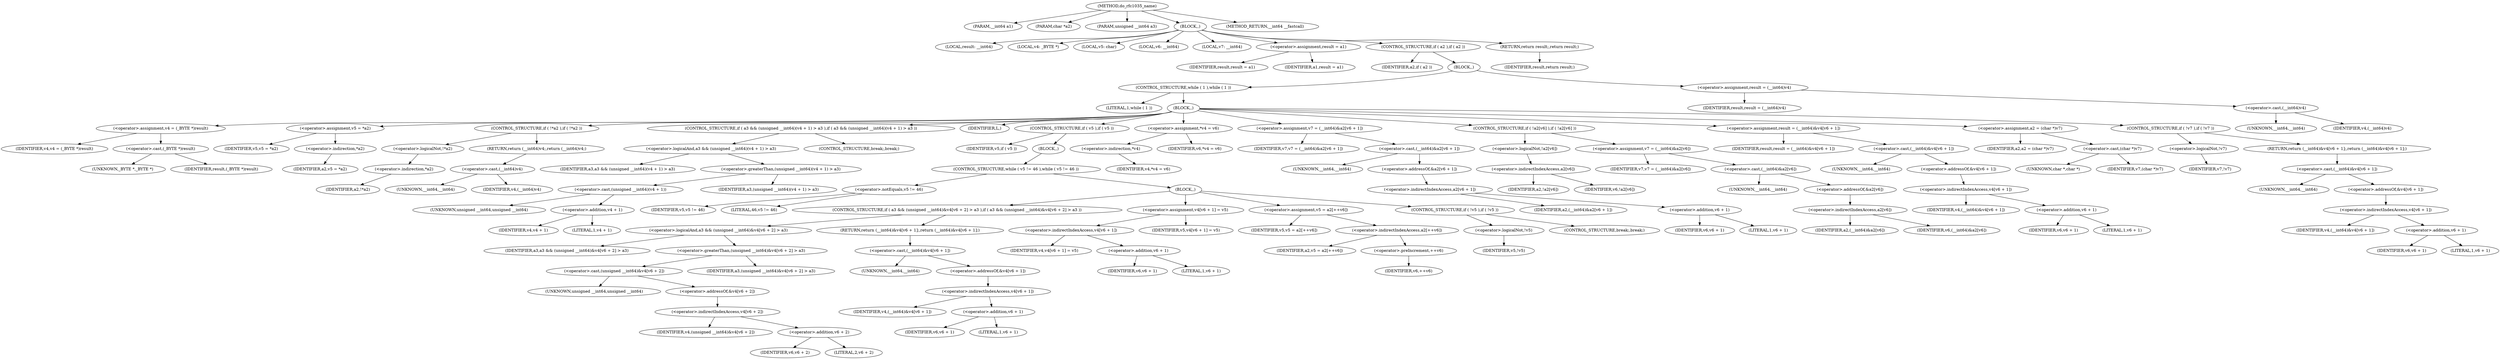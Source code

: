 digraph do_rfc1035_name {  
"1000106" [label = "(METHOD,do_rfc1035_name)" ]
"1000107" [label = "(PARAM,__int64 a1)" ]
"1000108" [label = "(PARAM,char *a2)" ]
"1000109" [label = "(PARAM,unsigned __int64 a3)" ]
"1000110" [label = "(BLOCK,,)" ]
"1000111" [label = "(LOCAL,result: __int64)" ]
"1000112" [label = "(LOCAL,v4: _BYTE *)" ]
"1000113" [label = "(LOCAL,v5: char)" ]
"1000114" [label = "(LOCAL,v6: __int64)" ]
"1000115" [label = "(LOCAL,v7: __int64)" ]
"1000116" [label = "(<operator>.assignment,result = a1)" ]
"1000117" [label = "(IDENTIFIER,result,result = a1)" ]
"1000118" [label = "(IDENTIFIER,a1,result = a1)" ]
"1000119" [label = "(CONTROL_STRUCTURE,if ( a2 ),if ( a2 ))" ]
"1000120" [label = "(IDENTIFIER,a2,if ( a2 ))" ]
"1000121" [label = "(BLOCK,,)" ]
"1000122" [label = "(CONTROL_STRUCTURE,while ( 1 ),while ( 1 ))" ]
"1000123" [label = "(LITERAL,1,while ( 1 ))" ]
"1000124" [label = "(BLOCK,,)" ]
"1000125" [label = "(<operator>.assignment,v4 = (_BYTE *)result)" ]
"1000126" [label = "(IDENTIFIER,v4,v4 = (_BYTE *)result)" ]
"1000127" [label = "(<operator>.cast,(_BYTE *)result)" ]
"1000128" [label = "(UNKNOWN,_BYTE *,_BYTE *)" ]
"1000129" [label = "(IDENTIFIER,result,(_BYTE *)result)" ]
"1000130" [label = "(<operator>.assignment,v5 = *a2)" ]
"1000131" [label = "(IDENTIFIER,v5,v5 = *a2)" ]
"1000132" [label = "(<operator>.indirection,*a2)" ]
"1000133" [label = "(IDENTIFIER,a2,v5 = *a2)" ]
"1000134" [label = "(CONTROL_STRUCTURE,if ( !*a2 ),if ( !*a2 ))" ]
"1000135" [label = "(<operator>.logicalNot,!*a2)" ]
"1000136" [label = "(<operator>.indirection,*a2)" ]
"1000137" [label = "(IDENTIFIER,a2,!*a2)" ]
"1000138" [label = "(RETURN,return (__int64)v4;,return (__int64)v4;)" ]
"1000139" [label = "(<operator>.cast,(__int64)v4)" ]
"1000140" [label = "(UNKNOWN,__int64,__int64)" ]
"1000141" [label = "(IDENTIFIER,v4,(__int64)v4)" ]
"1000142" [label = "(CONTROL_STRUCTURE,if ( a3 && (unsigned __int64)(v4 + 1) > a3 ),if ( a3 && (unsigned __int64)(v4 + 1) > a3 ))" ]
"1000143" [label = "(<operator>.logicalAnd,a3 && (unsigned __int64)(v4 + 1) > a3)" ]
"1000144" [label = "(IDENTIFIER,a3,a3 && (unsigned __int64)(v4 + 1) > a3)" ]
"1000145" [label = "(<operator>.greaterThan,(unsigned __int64)(v4 + 1) > a3)" ]
"1000146" [label = "(<operator>.cast,(unsigned __int64)(v4 + 1))" ]
"1000147" [label = "(UNKNOWN,unsigned __int64,unsigned __int64)" ]
"1000148" [label = "(<operator>.addition,v4 + 1)" ]
"1000149" [label = "(IDENTIFIER,v4,v4 + 1)" ]
"1000150" [label = "(LITERAL,1,v4 + 1)" ]
"1000151" [label = "(IDENTIFIER,a3,(unsigned __int64)(v4 + 1) > a3)" ]
"1000152" [label = "(CONTROL_STRUCTURE,break;,break;)" ]
"1000153" [label = "(IDENTIFIER,L,)" ]
"1000154" [label = "(CONTROL_STRUCTURE,if ( v5 ),if ( v5 ))" ]
"1000155" [label = "(IDENTIFIER,v5,if ( v5 ))" ]
"1000156" [label = "(BLOCK,,)" ]
"1000157" [label = "(CONTROL_STRUCTURE,while ( v5 != 46 ),while ( v5 != 46 ))" ]
"1000158" [label = "(<operator>.notEquals,v5 != 46)" ]
"1000159" [label = "(IDENTIFIER,v5,v5 != 46)" ]
"1000160" [label = "(LITERAL,46,v5 != 46)" ]
"1000161" [label = "(BLOCK,,)" ]
"1000162" [label = "(CONTROL_STRUCTURE,if ( a3 && (unsigned __int64)&v4[v6 + 2] > a3 ),if ( a3 && (unsigned __int64)&v4[v6 + 2] > a3 ))" ]
"1000163" [label = "(<operator>.logicalAnd,a3 && (unsigned __int64)&v4[v6 + 2] > a3)" ]
"1000164" [label = "(IDENTIFIER,a3,a3 && (unsigned __int64)&v4[v6 + 2] > a3)" ]
"1000165" [label = "(<operator>.greaterThan,(unsigned __int64)&v4[v6 + 2] > a3)" ]
"1000166" [label = "(<operator>.cast,(unsigned __int64)&v4[v6 + 2])" ]
"1000167" [label = "(UNKNOWN,unsigned __int64,unsigned __int64)" ]
"1000168" [label = "(<operator>.addressOf,&v4[v6 + 2])" ]
"1000169" [label = "(<operator>.indirectIndexAccess,v4[v6 + 2])" ]
"1000170" [label = "(IDENTIFIER,v4,(unsigned __int64)&v4[v6 + 2])" ]
"1000171" [label = "(<operator>.addition,v6 + 2)" ]
"1000172" [label = "(IDENTIFIER,v6,v6 + 2)" ]
"1000173" [label = "(LITERAL,2,v6 + 2)" ]
"1000174" [label = "(IDENTIFIER,a3,(unsigned __int64)&v4[v6 + 2] > a3)" ]
"1000175" [label = "(RETURN,return (__int64)&v4[v6 + 1];,return (__int64)&v4[v6 + 1];)" ]
"1000176" [label = "(<operator>.cast,(__int64)&v4[v6 + 1])" ]
"1000177" [label = "(UNKNOWN,__int64,__int64)" ]
"1000178" [label = "(<operator>.addressOf,&v4[v6 + 1])" ]
"1000179" [label = "(<operator>.indirectIndexAccess,v4[v6 + 1])" ]
"1000180" [label = "(IDENTIFIER,v4,(__int64)&v4[v6 + 1])" ]
"1000181" [label = "(<operator>.addition,v6 + 1)" ]
"1000182" [label = "(IDENTIFIER,v6,v6 + 1)" ]
"1000183" [label = "(LITERAL,1,v6 + 1)" ]
"1000184" [label = "(<operator>.assignment,v4[v6 + 1] = v5)" ]
"1000185" [label = "(<operator>.indirectIndexAccess,v4[v6 + 1])" ]
"1000186" [label = "(IDENTIFIER,v4,v4[v6 + 1] = v5)" ]
"1000187" [label = "(<operator>.addition,v6 + 1)" ]
"1000188" [label = "(IDENTIFIER,v6,v6 + 1)" ]
"1000189" [label = "(LITERAL,1,v6 + 1)" ]
"1000190" [label = "(IDENTIFIER,v5,v4[v6 + 1] = v5)" ]
"1000191" [label = "(<operator>.assignment,v5 = a2[++v6])" ]
"1000192" [label = "(IDENTIFIER,v5,v5 = a2[++v6])" ]
"1000193" [label = "(<operator>.indirectIndexAccess,a2[++v6])" ]
"1000194" [label = "(IDENTIFIER,a2,v5 = a2[++v6])" ]
"1000195" [label = "(<operator>.preIncrement,++v6)" ]
"1000196" [label = "(IDENTIFIER,v6,++v6)" ]
"1000197" [label = "(CONTROL_STRUCTURE,if ( !v5 ),if ( !v5 ))" ]
"1000198" [label = "(<operator>.logicalNot,!v5)" ]
"1000199" [label = "(IDENTIFIER,v5,!v5)" ]
"1000200" [label = "(CONTROL_STRUCTURE,break;,break;)" ]
"1000201" [label = "(<operator>.assignment,*v4 = v6)" ]
"1000202" [label = "(<operator>.indirection,*v4)" ]
"1000203" [label = "(IDENTIFIER,v4,*v4 = v6)" ]
"1000204" [label = "(IDENTIFIER,v6,*v4 = v6)" ]
"1000205" [label = "(<operator>.assignment,v7 = (__int64)&a2[v6 + 1])" ]
"1000206" [label = "(IDENTIFIER,v7,v7 = (__int64)&a2[v6 + 1])" ]
"1000207" [label = "(<operator>.cast,(__int64)&a2[v6 + 1])" ]
"1000208" [label = "(UNKNOWN,__int64,__int64)" ]
"1000209" [label = "(<operator>.addressOf,&a2[v6 + 1])" ]
"1000210" [label = "(<operator>.indirectIndexAccess,a2[v6 + 1])" ]
"1000211" [label = "(IDENTIFIER,a2,(__int64)&a2[v6 + 1])" ]
"1000212" [label = "(<operator>.addition,v6 + 1)" ]
"1000213" [label = "(IDENTIFIER,v6,v6 + 1)" ]
"1000214" [label = "(LITERAL,1,v6 + 1)" ]
"1000215" [label = "(CONTROL_STRUCTURE,if ( !a2[v6] ),if ( !a2[v6] ))" ]
"1000216" [label = "(<operator>.logicalNot,!a2[v6])" ]
"1000217" [label = "(<operator>.indirectIndexAccess,a2[v6])" ]
"1000218" [label = "(IDENTIFIER,a2,!a2[v6])" ]
"1000219" [label = "(IDENTIFIER,v6,!a2[v6])" ]
"1000220" [label = "(<operator>.assignment,v7 = (__int64)&a2[v6])" ]
"1000221" [label = "(IDENTIFIER,v7,v7 = (__int64)&a2[v6])" ]
"1000222" [label = "(<operator>.cast,(__int64)&a2[v6])" ]
"1000223" [label = "(UNKNOWN,__int64,__int64)" ]
"1000224" [label = "(<operator>.addressOf,&a2[v6])" ]
"1000225" [label = "(<operator>.indirectIndexAccess,a2[v6])" ]
"1000226" [label = "(IDENTIFIER,a2,(__int64)&a2[v6])" ]
"1000227" [label = "(IDENTIFIER,v6,(__int64)&a2[v6])" ]
"1000228" [label = "(<operator>.assignment,result = (__int64)&v4[v6 + 1])" ]
"1000229" [label = "(IDENTIFIER,result,result = (__int64)&v4[v6 + 1])" ]
"1000230" [label = "(<operator>.cast,(__int64)&v4[v6 + 1])" ]
"1000231" [label = "(UNKNOWN,__int64,__int64)" ]
"1000232" [label = "(<operator>.addressOf,&v4[v6 + 1])" ]
"1000233" [label = "(<operator>.indirectIndexAccess,v4[v6 + 1])" ]
"1000234" [label = "(IDENTIFIER,v4,(__int64)&v4[v6 + 1])" ]
"1000235" [label = "(<operator>.addition,v6 + 1)" ]
"1000236" [label = "(IDENTIFIER,v6,v6 + 1)" ]
"1000237" [label = "(LITERAL,1,v6 + 1)" ]
"1000238" [label = "(<operator>.assignment,a2 = (char *)v7)" ]
"1000239" [label = "(IDENTIFIER,a2,a2 = (char *)v7)" ]
"1000240" [label = "(<operator>.cast,(char *)v7)" ]
"1000241" [label = "(UNKNOWN,char *,char *)" ]
"1000242" [label = "(IDENTIFIER,v7,(char *)v7)" ]
"1000243" [label = "(CONTROL_STRUCTURE,if ( !v7 ),if ( !v7 ))" ]
"1000244" [label = "(<operator>.logicalNot,!v7)" ]
"1000245" [label = "(IDENTIFIER,v7,!v7)" ]
"1000246" [label = "(RETURN,return (__int64)&v4[v6 + 1];,return (__int64)&v4[v6 + 1];)" ]
"1000247" [label = "(<operator>.cast,(__int64)&v4[v6 + 1])" ]
"1000248" [label = "(UNKNOWN,__int64,__int64)" ]
"1000249" [label = "(<operator>.addressOf,&v4[v6 + 1])" ]
"1000250" [label = "(<operator>.indirectIndexAccess,v4[v6 + 1])" ]
"1000251" [label = "(IDENTIFIER,v4,(__int64)&v4[v6 + 1])" ]
"1000252" [label = "(<operator>.addition,v6 + 1)" ]
"1000253" [label = "(IDENTIFIER,v6,v6 + 1)" ]
"1000254" [label = "(LITERAL,1,v6 + 1)" ]
"1000255" [label = "(<operator>.assignment,result = (__int64)v4)" ]
"1000256" [label = "(IDENTIFIER,result,result = (__int64)v4)" ]
"1000257" [label = "(<operator>.cast,(__int64)v4)" ]
"1000258" [label = "(UNKNOWN,__int64,__int64)" ]
"1000259" [label = "(IDENTIFIER,v4,(__int64)v4)" ]
"1000260" [label = "(RETURN,return result;,return result;)" ]
"1000261" [label = "(IDENTIFIER,result,return result;)" ]
"1000262" [label = "(METHOD_RETURN,__int64 __fastcall)" ]
  "1000106" -> "1000107" 
  "1000106" -> "1000108" 
  "1000106" -> "1000109" 
  "1000106" -> "1000110" 
  "1000106" -> "1000262" 
  "1000110" -> "1000111" 
  "1000110" -> "1000112" 
  "1000110" -> "1000113" 
  "1000110" -> "1000114" 
  "1000110" -> "1000115" 
  "1000110" -> "1000116" 
  "1000110" -> "1000119" 
  "1000110" -> "1000260" 
  "1000116" -> "1000117" 
  "1000116" -> "1000118" 
  "1000119" -> "1000120" 
  "1000119" -> "1000121" 
  "1000121" -> "1000122" 
  "1000121" -> "1000255" 
  "1000122" -> "1000123" 
  "1000122" -> "1000124" 
  "1000124" -> "1000125" 
  "1000124" -> "1000130" 
  "1000124" -> "1000134" 
  "1000124" -> "1000142" 
  "1000124" -> "1000153" 
  "1000124" -> "1000154" 
  "1000124" -> "1000201" 
  "1000124" -> "1000205" 
  "1000124" -> "1000215" 
  "1000124" -> "1000228" 
  "1000124" -> "1000238" 
  "1000124" -> "1000243" 
  "1000125" -> "1000126" 
  "1000125" -> "1000127" 
  "1000127" -> "1000128" 
  "1000127" -> "1000129" 
  "1000130" -> "1000131" 
  "1000130" -> "1000132" 
  "1000132" -> "1000133" 
  "1000134" -> "1000135" 
  "1000134" -> "1000138" 
  "1000135" -> "1000136" 
  "1000136" -> "1000137" 
  "1000138" -> "1000139" 
  "1000139" -> "1000140" 
  "1000139" -> "1000141" 
  "1000142" -> "1000143" 
  "1000142" -> "1000152" 
  "1000143" -> "1000144" 
  "1000143" -> "1000145" 
  "1000145" -> "1000146" 
  "1000145" -> "1000151" 
  "1000146" -> "1000147" 
  "1000146" -> "1000148" 
  "1000148" -> "1000149" 
  "1000148" -> "1000150" 
  "1000154" -> "1000155" 
  "1000154" -> "1000156" 
  "1000156" -> "1000157" 
  "1000157" -> "1000158" 
  "1000157" -> "1000161" 
  "1000158" -> "1000159" 
  "1000158" -> "1000160" 
  "1000161" -> "1000162" 
  "1000161" -> "1000184" 
  "1000161" -> "1000191" 
  "1000161" -> "1000197" 
  "1000162" -> "1000163" 
  "1000162" -> "1000175" 
  "1000163" -> "1000164" 
  "1000163" -> "1000165" 
  "1000165" -> "1000166" 
  "1000165" -> "1000174" 
  "1000166" -> "1000167" 
  "1000166" -> "1000168" 
  "1000168" -> "1000169" 
  "1000169" -> "1000170" 
  "1000169" -> "1000171" 
  "1000171" -> "1000172" 
  "1000171" -> "1000173" 
  "1000175" -> "1000176" 
  "1000176" -> "1000177" 
  "1000176" -> "1000178" 
  "1000178" -> "1000179" 
  "1000179" -> "1000180" 
  "1000179" -> "1000181" 
  "1000181" -> "1000182" 
  "1000181" -> "1000183" 
  "1000184" -> "1000185" 
  "1000184" -> "1000190" 
  "1000185" -> "1000186" 
  "1000185" -> "1000187" 
  "1000187" -> "1000188" 
  "1000187" -> "1000189" 
  "1000191" -> "1000192" 
  "1000191" -> "1000193" 
  "1000193" -> "1000194" 
  "1000193" -> "1000195" 
  "1000195" -> "1000196" 
  "1000197" -> "1000198" 
  "1000197" -> "1000200" 
  "1000198" -> "1000199" 
  "1000201" -> "1000202" 
  "1000201" -> "1000204" 
  "1000202" -> "1000203" 
  "1000205" -> "1000206" 
  "1000205" -> "1000207" 
  "1000207" -> "1000208" 
  "1000207" -> "1000209" 
  "1000209" -> "1000210" 
  "1000210" -> "1000211" 
  "1000210" -> "1000212" 
  "1000212" -> "1000213" 
  "1000212" -> "1000214" 
  "1000215" -> "1000216" 
  "1000215" -> "1000220" 
  "1000216" -> "1000217" 
  "1000217" -> "1000218" 
  "1000217" -> "1000219" 
  "1000220" -> "1000221" 
  "1000220" -> "1000222" 
  "1000222" -> "1000223" 
  "1000222" -> "1000224" 
  "1000224" -> "1000225" 
  "1000225" -> "1000226" 
  "1000225" -> "1000227" 
  "1000228" -> "1000229" 
  "1000228" -> "1000230" 
  "1000230" -> "1000231" 
  "1000230" -> "1000232" 
  "1000232" -> "1000233" 
  "1000233" -> "1000234" 
  "1000233" -> "1000235" 
  "1000235" -> "1000236" 
  "1000235" -> "1000237" 
  "1000238" -> "1000239" 
  "1000238" -> "1000240" 
  "1000240" -> "1000241" 
  "1000240" -> "1000242" 
  "1000243" -> "1000244" 
  "1000243" -> "1000246" 
  "1000244" -> "1000245" 
  "1000246" -> "1000247" 
  "1000247" -> "1000248" 
  "1000247" -> "1000249" 
  "1000249" -> "1000250" 
  "1000250" -> "1000251" 
  "1000250" -> "1000252" 
  "1000252" -> "1000253" 
  "1000252" -> "1000254" 
  "1000255" -> "1000256" 
  "1000255" -> "1000257" 
  "1000257" -> "1000258" 
  "1000257" -> "1000259" 
  "1000260" -> "1000261" 
}
